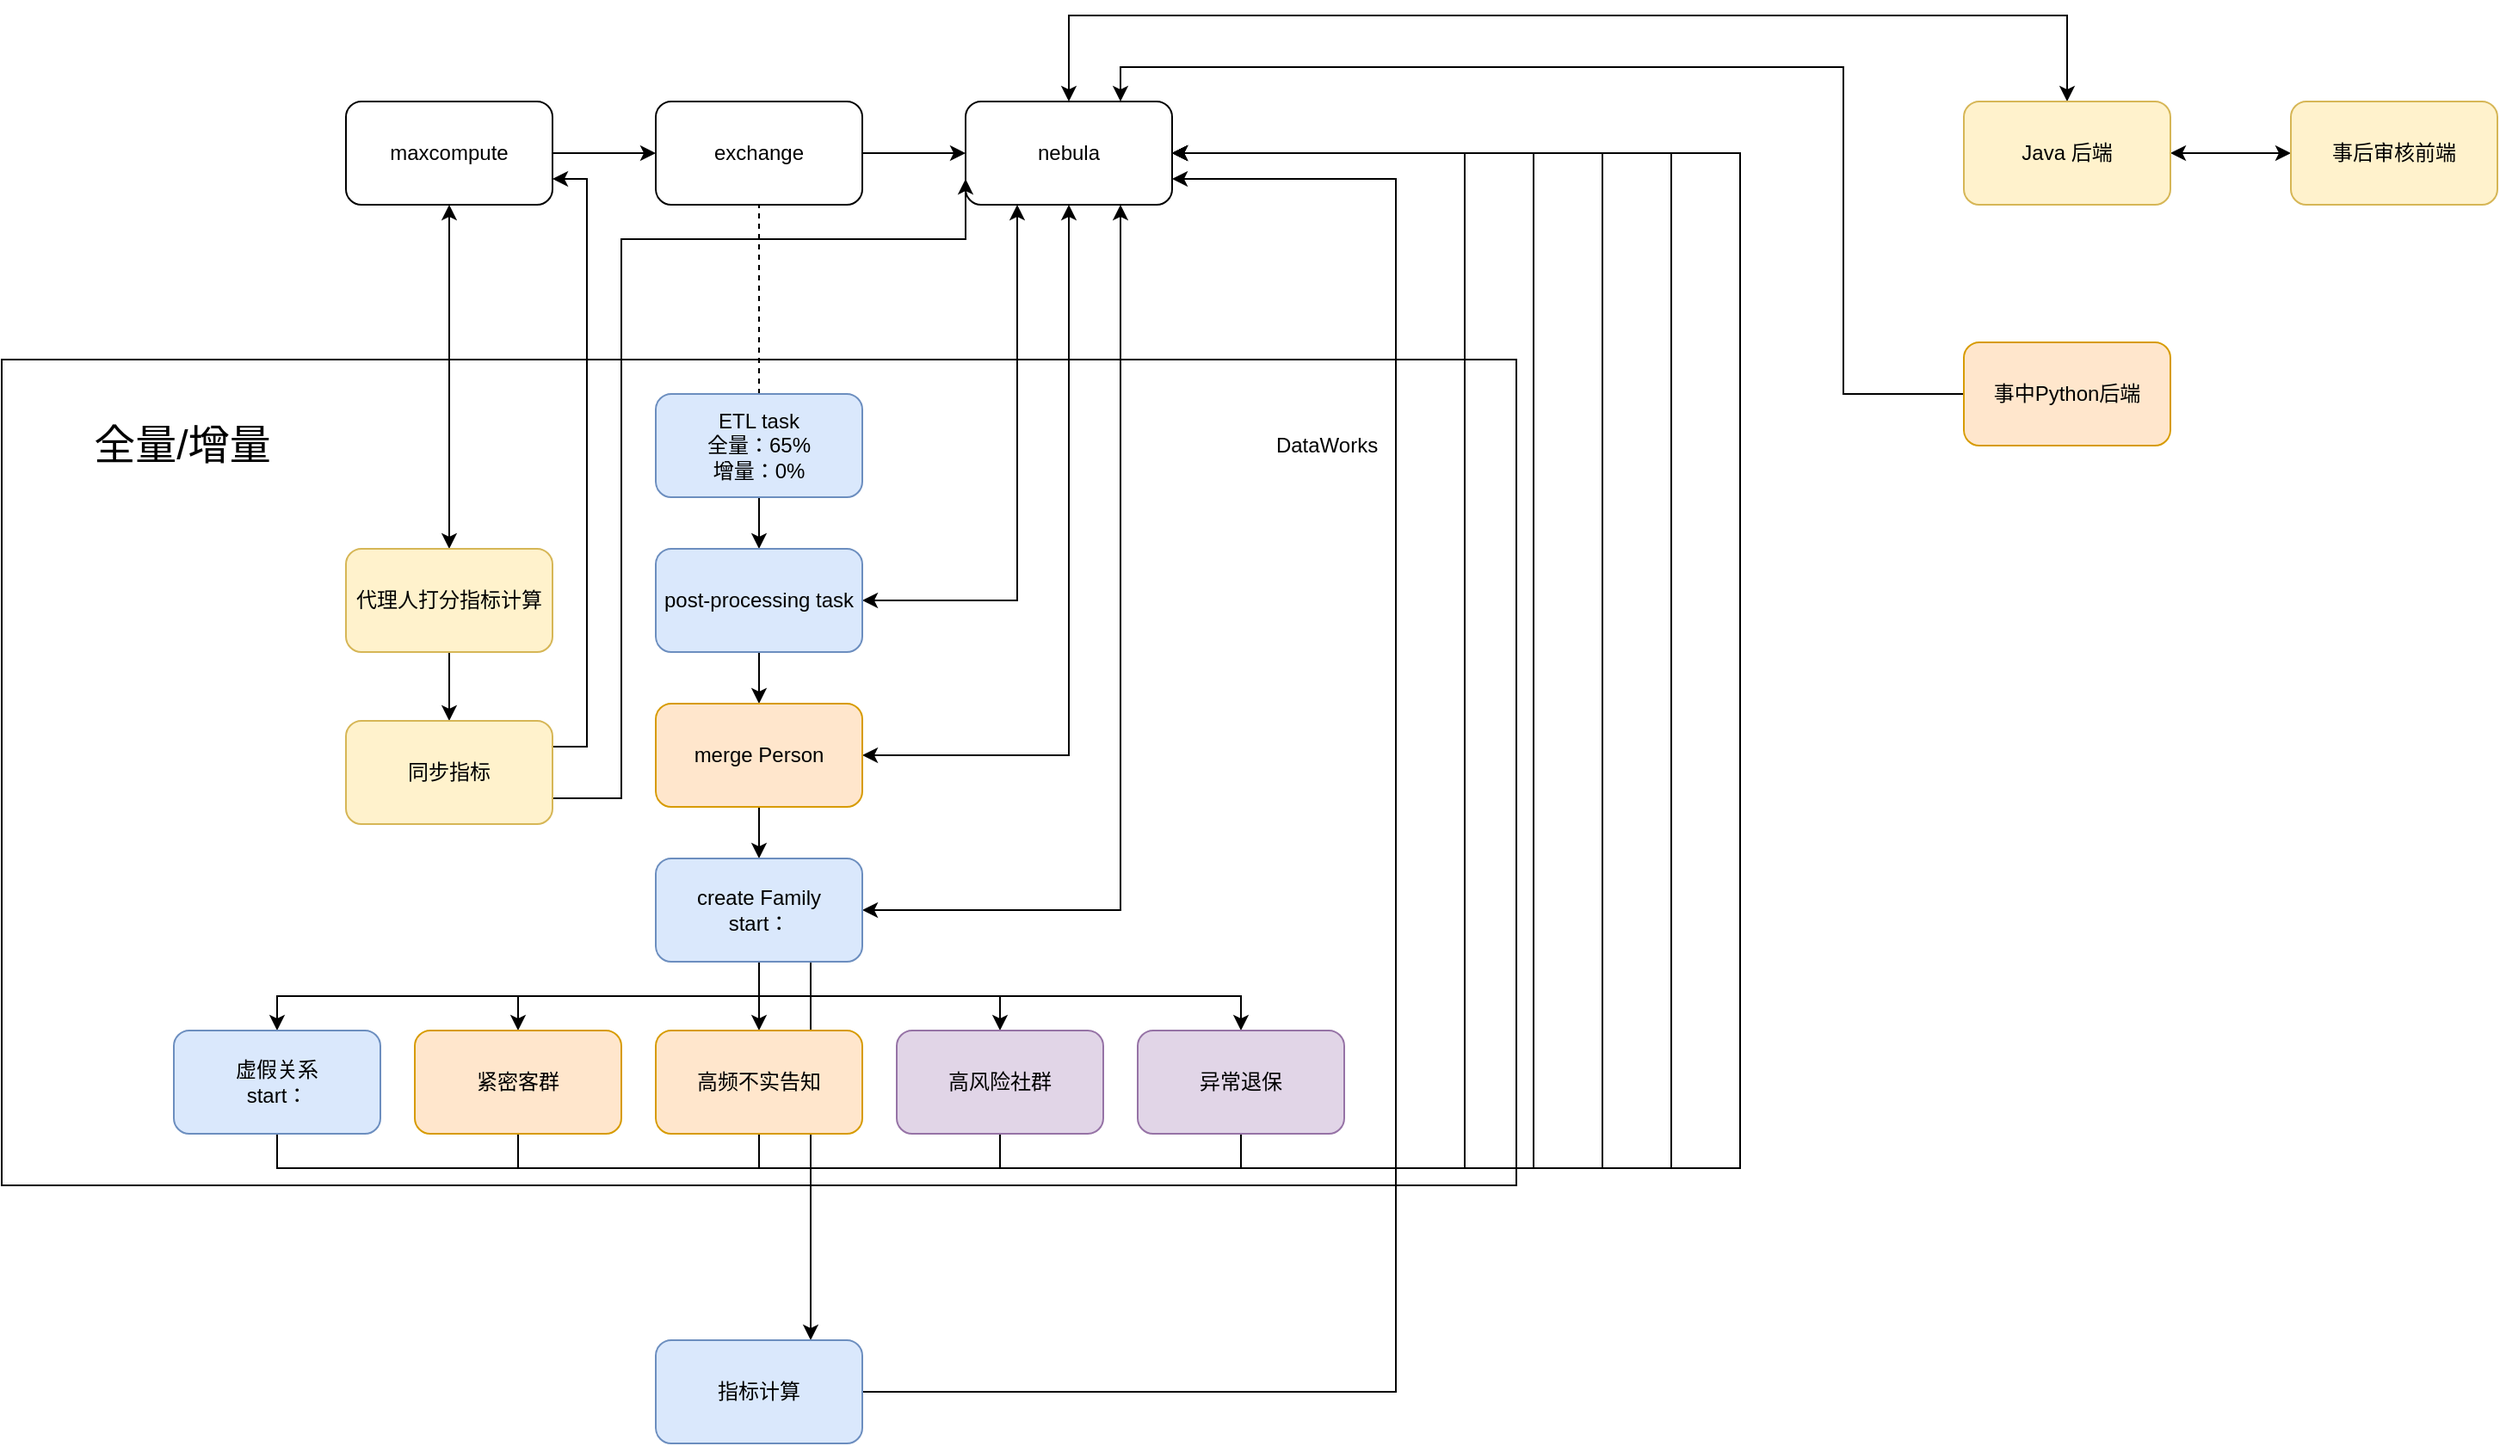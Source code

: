 <mxfile version="22.0.8" type="github" pages="2">
  <diagram name="第 1 页" id="BYEoG6lzsx8tmBMLC_dV">
    <mxGraphModel dx="1993" dy="837" grid="1" gridSize="10" guides="1" tooltips="1" connect="1" arrows="1" fold="1" page="1" pageScale="1" pageWidth="850" pageHeight="1100" math="0" shadow="0">
      <root>
        <mxCell id="0" />
        <mxCell id="1" parent="0" />
        <mxCell id="w5Dn-mw4ixnfrk4QbpLx-6" value="" style="rounded=0;whiteSpace=wrap;html=1;" parent="1" vertex="1">
          <mxGeometry x="-180" y="310" width="880" height="480" as="geometry" />
        </mxCell>
        <mxCell id="ZchWmsmiGkFW74L7gb3o-2" style="edgeStyle=orthogonalEdgeStyle;rounded=0;orthogonalLoop=1;jettySize=auto;html=1;exitX=0.5;exitY=1;exitDx=0;exitDy=0;startArrow=classic;startFill=1;" parent="1" source="w5Dn-mw4ixnfrk4QbpLx-1" target="ZchWmsmiGkFW74L7gb3o-1" edge="1">
          <mxGeometry relative="1" as="geometry" />
        </mxCell>
        <mxCell id="w5Dn-mw4ixnfrk4QbpLx-1" value="maxcompute" style="rounded=1;whiteSpace=wrap;html=1;" parent="1" vertex="1">
          <mxGeometry x="20" y="160" width="120" height="60" as="geometry" />
        </mxCell>
        <mxCell id="w5Dn-mw4ixnfrk4QbpLx-2" value="exchange" style="rounded=1;whiteSpace=wrap;html=1;" parent="1" vertex="1">
          <mxGeometry x="200" y="160" width="120" height="60" as="geometry" />
        </mxCell>
        <mxCell id="w5Dn-mw4ixnfrk4QbpLx-3" value="nebula" style="rounded=1;whiteSpace=wrap;html=1;" parent="1" vertex="1">
          <mxGeometry x="380" y="160" width="120" height="60" as="geometry" />
        </mxCell>
        <mxCell id="w5Dn-mw4ixnfrk4QbpLx-4" value="" style="endArrow=classic;html=1;rounded=0;exitX=1;exitY=0.5;exitDx=0;exitDy=0;entryX=0;entryY=0.5;entryDx=0;entryDy=0;" parent="1" source="w5Dn-mw4ixnfrk4QbpLx-1" target="w5Dn-mw4ixnfrk4QbpLx-2" edge="1">
          <mxGeometry width="50" height="50" relative="1" as="geometry">
            <mxPoint x="400" y="460" as="sourcePoint" />
            <mxPoint x="450" y="410" as="targetPoint" />
          </mxGeometry>
        </mxCell>
        <mxCell id="w5Dn-mw4ixnfrk4QbpLx-5" value="" style="endArrow=classic;html=1;rounded=0;exitX=1;exitY=0.5;exitDx=0;exitDy=0;entryX=0;entryY=0.5;entryDx=0;entryDy=0;" parent="1" source="w5Dn-mw4ixnfrk4QbpLx-2" target="w5Dn-mw4ixnfrk4QbpLx-3" edge="1">
          <mxGeometry width="50" height="50" relative="1" as="geometry">
            <mxPoint x="150" y="200" as="sourcePoint" />
            <mxPoint x="210" y="200" as="targetPoint" />
          </mxGeometry>
        </mxCell>
        <mxCell id="w5Dn-mw4ixnfrk4QbpLx-7" value="DataWorks" style="text;html=1;strokeColor=none;fillColor=none;align=center;verticalAlign=middle;whiteSpace=wrap;rounded=0;" parent="1" vertex="1">
          <mxGeometry x="560" y="345" width="60" height="30" as="geometry" />
        </mxCell>
        <mxCell id="w5Dn-mw4ixnfrk4QbpLx-9" style="edgeStyle=orthogonalEdgeStyle;rounded=0;orthogonalLoop=1;jettySize=auto;html=1;exitX=0.5;exitY=0;exitDx=0;exitDy=0;entryX=0.5;entryY=1;entryDx=0;entryDy=0;dashed=1;endArrow=none;endFill=0;" parent="1" source="w5Dn-mw4ixnfrk4QbpLx-8" target="w5Dn-mw4ixnfrk4QbpLx-2" edge="1">
          <mxGeometry relative="1" as="geometry" />
        </mxCell>
        <mxCell id="w5Dn-mw4ixnfrk4QbpLx-11" style="edgeStyle=orthogonalEdgeStyle;rounded=0;orthogonalLoop=1;jettySize=auto;html=1;exitX=0.5;exitY=1;exitDx=0;exitDy=0;" parent="1" source="w5Dn-mw4ixnfrk4QbpLx-8" target="w5Dn-mw4ixnfrk4QbpLx-10" edge="1">
          <mxGeometry relative="1" as="geometry" />
        </mxCell>
        <mxCell id="w5Dn-mw4ixnfrk4QbpLx-8" value="ETL task&lt;br&gt;全量：65%&lt;br&gt;增量：0%" style="rounded=1;whiteSpace=wrap;html=1;fillColor=#dae8fc;strokeColor=#6c8ebf;" parent="1" vertex="1">
          <mxGeometry x="200" y="330" width="120" height="60" as="geometry" />
        </mxCell>
        <mxCell id="w5Dn-mw4ixnfrk4QbpLx-14" style="edgeStyle=orthogonalEdgeStyle;rounded=0;orthogonalLoop=1;jettySize=auto;html=1;exitX=0.5;exitY=1;exitDx=0;exitDy=0;" parent="1" source="w5Dn-mw4ixnfrk4QbpLx-10" target="w5Dn-mw4ixnfrk4QbpLx-12" edge="1">
          <mxGeometry relative="1" as="geometry" />
        </mxCell>
        <mxCell id="w5Dn-mw4ixnfrk4QbpLx-42" style="edgeStyle=orthogonalEdgeStyle;rounded=0;orthogonalLoop=1;jettySize=auto;html=1;exitX=1;exitY=0.5;exitDx=0;exitDy=0;entryX=0.25;entryY=1;entryDx=0;entryDy=0;startArrow=classic;startFill=1;" parent="1" source="w5Dn-mw4ixnfrk4QbpLx-10" target="w5Dn-mw4ixnfrk4QbpLx-3" edge="1">
          <mxGeometry relative="1" as="geometry" />
        </mxCell>
        <mxCell id="w5Dn-mw4ixnfrk4QbpLx-10" value="post-processing task" style="rounded=1;whiteSpace=wrap;html=1;fillColor=#dae8fc;strokeColor=#6c8ebf;" parent="1" vertex="1">
          <mxGeometry x="200" y="420" width="120" height="60" as="geometry" />
        </mxCell>
        <mxCell id="w5Dn-mw4ixnfrk4QbpLx-15" style="edgeStyle=orthogonalEdgeStyle;rounded=0;orthogonalLoop=1;jettySize=auto;html=1;exitX=0.5;exitY=1;exitDx=0;exitDy=0;" parent="1" source="w5Dn-mw4ixnfrk4QbpLx-12" target="w5Dn-mw4ixnfrk4QbpLx-13" edge="1">
          <mxGeometry relative="1" as="geometry" />
        </mxCell>
        <mxCell id="w5Dn-mw4ixnfrk4QbpLx-28" style="edgeStyle=orthogonalEdgeStyle;rounded=0;orthogonalLoop=1;jettySize=auto;html=1;exitX=1;exitY=0.5;exitDx=0;exitDy=0;entryX=0.5;entryY=1;entryDx=0;entryDy=0;startArrow=classic;startFill=1;" parent="1" source="w5Dn-mw4ixnfrk4QbpLx-12" target="w5Dn-mw4ixnfrk4QbpLx-3" edge="1">
          <mxGeometry relative="1" as="geometry" />
        </mxCell>
        <mxCell id="w5Dn-mw4ixnfrk4QbpLx-12" value="merge Person" style="rounded=1;whiteSpace=wrap;html=1;fillColor=#ffe6cc;strokeColor=#d79b00;" parent="1" vertex="1">
          <mxGeometry x="200" y="510" width="120" height="60" as="geometry" />
        </mxCell>
        <mxCell id="w5Dn-mw4ixnfrk4QbpLx-22" style="edgeStyle=orthogonalEdgeStyle;rounded=0;orthogonalLoop=1;jettySize=auto;html=1;exitX=0.5;exitY=1;exitDx=0;exitDy=0;" parent="1" source="w5Dn-mw4ixnfrk4QbpLx-13" target="w5Dn-mw4ixnfrk4QbpLx-17" edge="1">
          <mxGeometry relative="1" as="geometry" />
        </mxCell>
        <mxCell id="w5Dn-mw4ixnfrk4QbpLx-23" style="edgeStyle=orthogonalEdgeStyle;rounded=0;orthogonalLoop=1;jettySize=auto;html=1;exitX=0.5;exitY=1;exitDx=0;exitDy=0;entryX=0.5;entryY=0;entryDx=0;entryDy=0;" parent="1" source="w5Dn-mw4ixnfrk4QbpLx-13" target="w5Dn-mw4ixnfrk4QbpLx-16" edge="1">
          <mxGeometry relative="1" as="geometry" />
        </mxCell>
        <mxCell id="w5Dn-mw4ixnfrk4QbpLx-24" style="edgeStyle=orthogonalEdgeStyle;rounded=0;orthogonalLoop=1;jettySize=auto;html=1;exitX=0.5;exitY=1;exitDx=0;exitDy=0;" parent="1" source="w5Dn-mw4ixnfrk4QbpLx-13" target="w5Dn-mw4ixnfrk4QbpLx-19" edge="1">
          <mxGeometry relative="1" as="geometry" />
        </mxCell>
        <mxCell id="w5Dn-mw4ixnfrk4QbpLx-25" style="edgeStyle=orthogonalEdgeStyle;rounded=0;orthogonalLoop=1;jettySize=auto;html=1;exitX=0.5;exitY=1;exitDx=0;exitDy=0;entryX=0.5;entryY=0;entryDx=0;entryDy=0;" parent="1" source="w5Dn-mw4ixnfrk4QbpLx-13" target="w5Dn-mw4ixnfrk4QbpLx-18" edge="1">
          <mxGeometry relative="1" as="geometry" />
        </mxCell>
        <mxCell id="w5Dn-mw4ixnfrk4QbpLx-26" style="edgeStyle=orthogonalEdgeStyle;rounded=0;orthogonalLoop=1;jettySize=auto;html=1;exitX=0.5;exitY=1;exitDx=0;exitDy=0;entryX=0.5;entryY=0;entryDx=0;entryDy=0;" parent="1" source="w5Dn-mw4ixnfrk4QbpLx-13" target="w5Dn-mw4ixnfrk4QbpLx-20" edge="1">
          <mxGeometry relative="1" as="geometry" />
        </mxCell>
        <mxCell id="w5Dn-mw4ixnfrk4QbpLx-29" style="edgeStyle=orthogonalEdgeStyle;rounded=0;orthogonalLoop=1;jettySize=auto;html=1;exitX=1;exitY=0.5;exitDx=0;exitDy=0;entryX=0.75;entryY=1;entryDx=0;entryDy=0;startArrow=classic;startFill=1;" parent="1" source="w5Dn-mw4ixnfrk4QbpLx-13" target="w5Dn-mw4ixnfrk4QbpLx-3" edge="1">
          <mxGeometry relative="1" as="geometry" />
        </mxCell>
        <mxCell id="w5Dn-mw4ixnfrk4QbpLx-45" style="edgeStyle=orthogonalEdgeStyle;rounded=0;orthogonalLoop=1;jettySize=auto;html=1;exitX=0.75;exitY=1;exitDx=0;exitDy=0;entryX=0.75;entryY=0;entryDx=0;entryDy=0;" parent="1" source="w5Dn-mw4ixnfrk4QbpLx-13" target="w5Dn-mw4ixnfrk4QbpLx-43" edge="1">
          <mxGeometry relative="1" as="geometry" />
        </mxCell>
        <mxCell id="w5Dn-mw4ixnfrk4QbpLx-13" value="create Family&lt;br&gt;start：" style="rounded=1;whiteSpace=wrap;html=1;fillColor=#dae8fc;strokeColor=#6c8ebf;" parent="1" vertex="1">
          <mxGeometry x="200" y="600" width="120" height="60" as="geometry" />
        </mxCell>
        <mxCell id="w5Dn-mw4ixnfrk4QbpLx-30" style="edgeStyle=orthogonalEdgeStyle;rounded=0;orthogonalLoop=1;jettySize=auto;html=1;exitX=0.5;exitY=1;exitDx=0;exitDy=0;entryX=1;entryY=0.5;entryDx=0;entryDy=0;" parent="1" source="w5Dn-mw4ixnfrk4QbpLx-16" target="w5Dn-mw4ixnfrk4QbpLx-3" edge="1">
          <mxGeometry relative="1" as="geometry">
            <Array as="points">
              <mxPoint x="-20" y="780" />
              <mxPoint x="670" y="780" />
              <mxPoint x="670" y="190" />
            </Array>
          </mxGeometry>
        </mxCell>
        <mxCell id="w5Dn-mw4ixnfrk4QbpLx-16" value="虚假关系&lt;br&gt;start：" style="rounded=1;whiteSpace=wrap;html=1;fillColor=#dae8fc;strokeColor=#6c8ebf;" parent="1" vertex="1">
          <mxGeometry x="-80" y="700" width="120" height="60" as="geometry" />
        </mxCell>
        <mxCell id="w5Dn-mw4ixnfrk4QbpLx-31" style="edgeStyle=orthogonalEdgeStyle;rounded=0;orthogonalLoop=1;jettySize=auto;html=1;exitX=0.5;exitY=1;exitDx=0;exitDy=0;entryX=1;entryY=0.5;entryDx=0;entryDy=0;" parent="1" source="w5Dn-mw4ixnfrk4QbpLx-17" target="w5Dn-mw4ixnfrk4QbpLx-3" edge="1">
          <mxGeometry relative="1" as="geometry">
            <Array as="points">
              <mxPoint x="120" y="780" />
              <mxPoint x="710" y="780" />
              <mxPoint x="710" y="190" />
            </Array>
          </mxGeometry>
        </mxCell>
        <mxCell id="w5Dn-mw4ixnfrk4QbpLx-17" value="紧密客群" style="rounded=1;whiteSpace=wrap;html=1;fillColor=#ffe6cc;strokeColor=#d79b00;" parent="1" vertex="1">
          <mxGeometry x="60" y="700" width="120" height="60" as="geometry" />
        </mxCell>
        <mxCell id="w5Dn-mw4ixnfrk4QbpLx-32" style="edgeStyle=orthogonalEdgeStyle;rounded=0;orthogonalLoop=1;jettySize=auto;html=1;exitX=0.5;exitY=1;exitDx=0;exitDy=0;entryX=1;entryY=0.5;entryDx=0;entryDy=0;" parent="1" source="w5Dn-mw4ixnfrk4QbpLx-18" target="w5Dn-mw4ixnfrk4QbpLx-3" edge="1">
          <mxGeometry relative="1" as="geometry">
            <Array as="points">
              <mxPoint x="260" y="780" />
              <mxPoint x="750" y="780" />
              <mxPoint x="750" y="190" />
            </Array>
          </mxGeometry>
        </mxCell>
        <mxCell id="w5Dn-mw4ixnfrk4QbpLx-18" value="高频不实告知" style="rounded=1;whiteSpace=wrap;html=1;fillColor=#ffe6cc;strokeColor=#d79b00;" parent="1" vertex="1">
          <mxGeometry x="200" y="700" width="120" height="60" as="geometry" />
        </mxCell>
        <mxCell id="w5Dn-mw4ixnfrk4QbpLx-33" style="edgeStyle=orthogonalEdgeStyle;rounded=0;orthogonalLoop=1;jettySize=auto;html=1;exitX=0.5;exitY=1;exitDx=0;exitDy=0;entryX=1;entryY=0.5;entryDx=0;entryDy=0;" parent="1" source="w5Dn-mw4ixnfrk4QbpLx-19" target="w5Dn-mw4ixnfrk4QbpLx-3" edge="1">
          <mxGeometry relative="1" as="geometry">
            <Array as="points">
              <mxPoint x="400" y="780" />
              <mxPoint x="790" y="780" />
              <mxPoint x="790" y="190" />
            </Array>
          </mxGeometry>
        </mxCell>
        <mxCell id="w5Dn-mw4ixnfrk4QbpLx-19" value="高风险社群" style="rounded=1;whiteSpace=wrap;html=1;fillColor=#e1d5e7;strokeColor=#9673a6;" parent="1" vertex="1">
          <mxGeometry x="340" y="700" width="120" height="60" as="geometry" />
        </mxCell>
        <mxCell id="w5Dn-mw4ixnfrk4QbpLx-35" style="edgeStyle=orthogonalEdgeStyle;rounded=0;orthogonalLoop=1;jettySize=auto;html=1;exitX=0.5;exitY=1;exitDx=0;exitDy=0;entryX=1;entryY=0.5;entryDx=0;entryDy=0;" parent="1" source="w5Dn-mw4ixnfrk4QbpLx-20" target="w5Dn-mw4ixnfrk4QbpLx-3" edge="1">
          <mxGeometry relative="1" as="geometry">
            <Array as="points">
              <mxPoint x="540" y="780" />
              <mxPoint x="830" y="780" />
              <mxPoint x="830" y="190" />
            </Array>
          </mxGeometry>
        </mxCell>
        <mxCell id="w5Dn-mw4ixnfrk4QbpLx-20" value="异常退保" style="rounded=1;whiteSpace=wrap;html=1;fillColor=#e1d5e7;strokeColor=#9673a6;" parent="1" vertex="1">
          <mxGeometry x="480" y="700" width="120" height="60" as="geometry" />
        </mxCell>
        <mxCell id="w5Dn-mw4ixnfrk4QbpLx-36" style="edgeStyle=orthogonalEdgeStyle;rounded=0;orthogonalLoop=1;jettySize=auto;html=1;exitX=0.5;exitY=0;exitDx=0;exitDy=0;entryX=0.5;entryY=0;entryDx=0;entryDy=0;startArrow=classic;startFill=1;" parent="1" source="w5Dn-mw4ixnfrk4QbpLx-27" target="w5Dn-mw4ixnfrk4QbpLx-3" edge="1">
          <mxGeometry relative="1" as="geometry">
            <Array as="points">
              <mxPoint x="1020" y="110" />
              <mxPoint x="440" y="110" />
            </Array>
          </mxGeometry>
        </mxCell>
        <mxCell id="w5Dn-mw4ixnfrk4QbpLx-38" style="edgeStyle=orthogonalEdgeStyle;rounded=0;orthogonalLoop=1;jettySize=auto;html=1;exitX=1;exitY=0.5;exitDx=0;exitDy=0;entryX=0;entryY=0.5;entryDx=0;entryDy=0;startArrow=classic;startFill=1;" parent="1" source="w5Dn-mw4ixnfrk4QbpLx-27" target="w5Dn-mw4ixnfrk4QbpLx-37" edge="1">
          <mxGeometry relative="1" as="geometry" />
        </mxCell>
        <mxCell id="w5Dn-mw4ixnfrk4QbpLx-27" value="Java 后端" style="rounded=1;whiteSpace=wrap;html=1;fillColor=#fff2cc;strokeColor=#d6b656;" parent="1" vertex="1">
          <mxGeometry x="960" y="160" width="120" height="60" as="geometry" />
        </mxCell>
        <mxCell id="w5Dn-mw4ixnfrk4QbpLx-37" value="事后审核前端" style="rounded=1;whiteSpace=wrap;html=1;fillColor=#fff2cc;strokeColor=#d6b656;" parent="1" vertex="1">
          <mxGeometry x="1150" y="160" width="120" height="60" as="geometry" />
        </mxCell>
        <mxCell id="w5Dn-mw4ixnfrk4QbpLx-40" style="edgeStyle=orthogonalEdgeStyle;rounded=0;orthogonalLoop=1;jettySize=auto;html=1;exitX=0;exitY=0.5;exitDx=0;exitDy=0;entryX=0.75;entryY=0;entryDx=0;entryDy=0;" parent="1" source="w5Dn-mw4ixnfrk4QbpLx-39" target="w5Dn-mw4ixnfrk4QbpLx-3" edge="1">
          <mxGeometry relative="1" as="geometry">
            <Array as="points">
              <mxPoint x="890" y="330" />
              <mxPoint x="890" y="140" />
              <mxPoint x="470" y="140" />
            </Array>
          </mxGeometry>
        </mxCell>
        <mxCell id="w5Dn-mw4ixnfrk4QbpLx-39" value="事中Python后端" style="rounded=1;whiteSpace=wrap;html=1;fillColor=#ffe6cc;strokeColor=#d79b00;" parent="1" vertex="1">
          <mxGeometry x="960" y="300" width="120" height="60" as="geometry" />
        </mxCell>
        <mxCell id="w5Dn-mw4ixnfrk4QbpLx-41" value="&lt;font style=&quot;font-size: 24px;&quot;&gt;全量/增量&lt;/font&gt;" style="text;html=1;strokeColor=none;fillColor=none;align=center;verticalAlign=middle;whiteSpace=wrap;rounded=0;" parent="1" vertex="1">
          <mxGeometry x="-140" y="345" width="130" height="30" as="geometry" />
        </mxCell>
        <mxCell id="w5Dn-mw4ixnfrk4QbpLx-46" style="edgeStyle=orthogonalEdgeStyle;rounded=0;orthogonalLoop=1;jettySize=auto;html=1;exitX=1;exitY=0.5;exitDx=0;exitDy=0;entryX=1;entryY=0.75;entryDx=0;entryDy=0;" parent="1" source="w5Dn-mw4ixnfrk4QbpLx-43" target="w5Dn-mw4ixnfrk4QbpLx-3" edge="1">
          <mxGeometry relative="1" as="geometry">
            <Array as="points">
              <mxPoint x="630" y="910" />
              <mxPoint x="630" y="205" />
            </Array>
          </mxGeometry>
        </mxCell>
        <mxCell id="w5Dn-mw4ixnfrk4QbpLx-43" value="指标计算" style="rounded=1;whiteSpace=wrap;html=1;fillColor=#dae8fc;strokeColor=#6c8ebf;" parent="1" vertex="1">
          <mxGeometry x="200" y="880" width="120" height="60" as="geometry" />
        </mxCell>
        <mxCell id="ZchWmsmiGkFW74L7gb3o-4" style="edgeStyle=orthogonalEdgeStyle;rounded=0;orthogonalLoop=1;jettySize=auto;html=1;exitX=0.5;exitY=1;exitDx=0;exitDy=0;entryX=0.5;entryY=0;entryDx=0;entryDy=0;" parent="1" source="ZchWmsmiGkFW74L7gb3o-1" target="ZchWmsmiGkFW74L7gb3o-3" edge="1">
          <mxGeometry relative="1" as="geometry" />
        </mxCell>
        <mxCell id="ZchWmsmiGkFW74L7gb3o-1" value="代理人打分指标计算" style="rounded=1;whiteSpace=wrap;html=1;fillColor=#fff2cc;strokeColor=#d6b656;" parent="1" vertex="1">
          <mxGeometry x="20" y="420" width="120" height="60" as="geometry" />
        </mxCell>
        <mxCell id="ZchWmsmiGkFW74L7gb3o-5" style="edgeStyle=orthogonalEdgeStyle;rounded=0;orthogonalLoop=1;jettySize=auto;html=1;exitX=1;exitY=0.25;exitDx=0;exitDy=0;entryX=1;entryY=0.75;entryDx=0;entryDy=0;" parent="1" source="ZchWmsmiGkFW74L7gb3o-3" target="w5Dn-mw4ixnfrk4QbpLx-1" edge="1">
          <mxGeometry relative="1" as="geometry">
            <mxPoint x="170" y="270" as="targetPoint" />
          </mxGeometry>
        </mxCell>
        <mxCell id="ZchWmsmiGkFW74L7gb3o-6" style="edgeStyle=orthogonalEdgeStyle;rounded=0;orthogonalLoop=1;jettySize=auto;html=1;exitX=1;exitY=0.75;exitDx=0;exitDy=0;entryX=0;entryY=0.75;entryDx=0;entryDy=0;" parent="1" source="ZchWmsmiGkFW74L7gb3o-3" target="w5Dn-mw4ixnfrk4QbpLx-3" edge="1">
          <mxGeometry relative="1" as="geometry">
            <Array as="points">
              <mxPoint x="180" y="565" />
              <mxPoint x="180" y="240" />
              <mxPoint x="380" y="240" />
            </Array>
          </mxGeometry>
        </mxCell>
        <mxCell id="ZchWmsmiGkFW74L7gb3o-3" value="同步指标" style="rounded=1;whiteSpace=wrap;html=1;fillColor=#fff2cc;strokeColor=#d6b656;" parent="1" vertex="1">
          <mxGeometry x="20" y="520" width="120" height="60" as="geometry" />
        </mxCell>
      </root>
    </mxGraphModel>
  </diagram>
  <diagram name="架构图" id="AzcFQUfZJG5L94pMPB1G">
    <mxGraphModel dx="1993" dy="837" grid="1" gridSize="10" guides="1" tooltips="1" connect="1" arrows="1" fold="1" page="1" pageScale="1" pageWidth="850" pageHeight="1100" math="0" shadow="0">
      <root>
        <mxCell id="azIPAxCtZ4HrSflALfX4-0" />
        <mxCell id="azIPAxCtZ4HrSflALfX4-1" parent="azIPAxCtZ4HrSflALfX4-0" />
        <mxCell id="MyzMu-y5-S0XSCh5_H41-5" value="ECS" style="rounded=1;whiteSpace=wrap;html=1;" vertex="1" parent="azIPAxCtZ4HrSflALfX4-1">
          <mxGeometry x="740" y="250" width="210" height="60" as="geometry" />
        </mxCell>
        <mxCell id="MyzMu-y5-S0XSCh5_H41-6" value="DataWorks" style="rounded=1;whiteSpace=wrap;html=1;" vertex="1" parent="azIPAxCtZ4HrSflALfX4-1">
          <mxGeometry x="20" y="250" width="670" height="60" as="geometry" />
        </mxCell>
        <mxCell id="azIPAxCtZ4HrSflALfX4-4" value="maxcompute" style="rounded=1;whiteSpace=wrap;html=1;" vertex="1" parent="azIPAxCtZ4HrSflALfX4-1">
          <mxGeometry x="20" y="160" width="120" height="60" as="geometry" />
        </mxCell>
        <mxCell id="azIPAxCtZ4HrSflALfX4-5" value="exchange" style="rounded=1;whiteSpace=wrap;html=1;" vertex="1" parent="azIPAxCtZ4HrSflALfX4-1">
          <mxGeometry x="200" y="160" width="120" height="60" as="geometry" />
        </mxCell>
        <mxCell id="azIPAxCtZ4HrSflALfX4-6" value="nebula" style="rounded=1;whiteSpace=wrap;html=1;" vertex="1" parent="azIPAxCtZ4HrSflALfX4-1">
          <mxGeometry x="380" y="160" width="120" height="60" as="geometry" />
        </mxCell>
        <mxCell id="azIPAxCtZ4HrSflALfX4-7" value="" style="endArrow=classic;html=1;rounded=0;exitX=1;exitY=0.5;exitDx=0;exitDy=0;entryX=0;entryY=0.5;entryDx=0;entryDy=0;" edge="1" parent="azIPAxCtZ4HrSflALfX4-1" source="azIPAxCtZ4HrSflALfX4-4" target="azIPAxCtZ4HrSflALfX4-5">
          <mxGeometry width="50" height="50" relative="1" as="geometry">
            <mxPoint x="400" y="460" as="sourcePoint" />
            <mxPoint x="450" y="410" as="targetPoint" />
          </mxGeometry>
        </mxCell>
        <mxCell id="azIPAxCtZ4HrSflALfX4-8" value="" style="endArrow=classic;html=1;rounded=0;exitX=1;exitY=0.5;exitDx=0;exitDy=0;entryX=0;entryY=0.5;entryDx=0;entryDy=0;" edge="1" parent="azIPAxCtZ4HrSflALfX4-1" source="azIPAxCtZ4HrSflALfX4-5" target="azIPAxCtZ4HrSflALfX4-6">
          <mxGeometry width="50" height="50" relative="1" as="geometry">
            <mxPoint x="150" y="200" as="sourcePoint" />
            <mxPoint x="210" y="200" as="targetPoint" />
          </mxGeometry>
        </mxCell>
        <mxCell id="MyzMu-y5-S0XSCh5_H41-23" style="edgeStyle=orthogonalEdgeStyle;rounded=0;orthogonalLoop=1;jettySize=auto;html=1;exitX=0.5;exitY=0;exitDx=0;exitDy=0;entryX=0.5;entryY=1;entryDx=0;entryDy=0;" edge="1" parent="azIPAxCtZ4HrSflALfX4-1" source="azIPAxCtZ4HrSflALfX4-12" target="MyzMu-y5-S0XSCh5_H41-22">
          <mxGeometry relative="1" as="geometry" />
        </mxCell>
        <mxCell id="azIPAxCtZ4HrSflALfX4-12" value="ETL task&lt;br&gt;全量：65%&lt;br&gt;增量：0%" style="rounded=1;whiteSpace=wrap;html=1;fillColor=#dae8fc;strokeColor=#6c8ebf;" vertex="1" parent="azIPAxCtZ4HrSflALfX4-1">
          <mxGeometry x="200" y="340" width="120" height="60" as="geometry" />
        </mxCell>
        <mxCell id="MyzMu-y5-S0XSCh5_H41-28" style="edgeStyle=orthogonalEdgeStyle;rounded=0;orthogonalLoop=1;jettySize=auto;html=1;exitX=0.5;exitY=0;exitDx=0;exitDy=0;" edge="1" parent="azIPAxCtZ4HrSflALfX4-1" source="azIPAxCtZ4HrSflALfX4-15" target="MyzMu-y5-S0XSCh5_H41-20">
          <mxGeometry relative="1" as="geometry" />
        </mxCell>
        <mxCell id="azIPAxCtZ4HrSflALfX4-15" value="post-processing task" style="rounded=1;whiteSpace=wrap;html=1;fillColor=#dae8fc;strokeColor=#6c8ebf;" vertex="1" parent="azIPAxCtZ4HrSflALfX4-1">
          <mxGeometry x="380" y="340" width="120" height="60" as="geometry" />
        </mxCell>
        <mxCell id="MyzMu-y5-S0XSCh5_H41-27" style="edgeStyle=orthogonalEdgeStyle;rounded=0;orthogonalLoop=1;jettySize=auto;html=1;exitX=0.5;exitY=0;exitDx=0;exitDy=0;entryX=0.5;entryY=1;entryDx=0;entryDy=0;" edge="1" parent="azIPAxCtZ4HrSflALfX4-1" source="azIPAxCtZ4HrSflALfX4-28" target="MyzMu-y5-S0XSCh5_H41-26">
          <mxGeometry relative="1" as="geometry" />
        </mxCell>
        <mxCell id="azIPAxCtZ4HrSflALfX4-28" value="风控跑批计算" style="rounded=1;whiteSpace=wrap;html=1;fillColor=#dae8fc;strokeColor=#6c8ebf;" vertex="1" parent="azIPAxCtZ4HrSflALfX4-1">
          <mxGeometry x="560" y="340" width="120" height="60" as="geometry" />
        </mxCell>
        <mxCell id="MyzMu-y5-S0XSCh5_H41-38" style="edgeStyle=orthogonalEdgeStyle;rounded=0;orthogonalLoop=1;jettySize=auto;html=1;exitX=0.5;exitY=0;exitDx=0;exitDy=0;" edge="1" parent="azIPAxCtZ4HrSflALfX4-1" source="azIPAxCtZ4HrSflALfX4-39" target="MyzMu-y5-S0XSCh5_H41-37">
          <mxGeometry relative="1" as="geometry" />
        </mxCell>
        <mxCell id="azIPAxCtZ4HrSflALfX4-39" value="Java 后端" style="rounded=1;whiteSpace=wrap;html=1;fillColor=#fff2cc;strokeColor=#d6b656;" vertex="1" parent="azIPAxCtZ4HrSflALfX4-1">
          <mxGeometry x="850" y="430" width="120" height="60" as="geometry" />
        </mxCell>
        <mxCell id="MyzMu-y5-S0XSCh5_H41-13" style="edgeStyle=orthogonalEdgeStyle;rounded=0;orthogonalLoop=1;jettySize=auto;html=1;exitX=0.5;exitY=0;exitDx=0;exitDy=0;entryX=0.5;entryY=1;entryDx=0;entryDy=0;startArrow=classic;startFill=1;" edge="1" parent="azIPAxCtZ4HrSflALfX4-1" source="azIPAxCtZ4HrSflALfX4-40" target="azIPAxCtZ4HrSflALfX4-39">
          <mxGeometry relative="1" as="geometry" />
        </mxCell>
        <mxCell id="azIPAxCtZ4HrSflALfX4-40" value="事后审核前端" style="rounded=1;whiteSpace=wrap;html=1;fillColor=#fff2cc;strokeColor=#d6b656;" vertex="1" parent="azIPAxCtZ4HrSflALfX4-1">
          <mxGeometry x="930" y="529" width="120" height="60" as="geometry" />
        </mxCell>
        <mxCell id="MyzMu-y5-S0XSCh5_H41-41" style="edgeStyle=orthogonalEdgeStyle;rounded=0;orthogonalLoop=1;jettySize=auto;html=1;exitX=0.5;exitY=0;exitDx=0;exitDy=0;" edge="1" parent="azIPAxCtZ4HrSflALfX4-1" source="azIPAxCtZ4HrSflALfX4-42" target="MyzMu-y5-S0XSCh5_H41-36">
          <mxGeometry relative="1" as="geometry" />
        </mxCell>
        <mxCell id="azIPAxCtZ4HrSflALfX4-42" value="事中Python后端" style="rounded=1;whiteSpace=wrap;html=1;fillColor=#ffe6cc;strokeColor=#d79b00;" vertex="1" parent="azIPAxCtZ4HrSflALfX4-1">
          <mxGeometry x="710" y="430" width="120" height="60" as="geometry" />
        </mxCell>
        <mxCell id="MyzMu-y5-S0XSCh5_H41-18" style="edgeStyle=orthogonalEdgeStyle;rounded=0;orthogonalLoop=1;jettySize=auto;html=1;exitX=0.5;exitY=0;exitDx=0;exitDy=0;entryX=0.5;entryY=1;entryDx=0;entryDy=0;" edge="1" parent="azIPAxCtZ4HrSflALfX4-1" source="azIPAxCtZ4HrSflALfX4-47" target="MyzMu-y5-S0XSCh5_H41-17">
          <mxGeometry relative="1" as="geometry" />
        </mxCell>
        <mxCell id="azIPAxCtZ4HrSflALfX4-47" value="代理人打分指标计算" style="rounded=1;whiteSpace=wrap;html=1;fillColor=#dae8fc;strokeColor=#6c8ebf;" vertex="1" parent="azIPAxCtZ4HrSflALfX4-1">
          <mxGeometry x="20" y="430" width="120" height="60" as="geometry" />
        </mxCell>
        <mxCell id="MyzMu-y5-S0XSCh5_H41-31" style="edgeStyle=orthogonalEdgeStyle;rounded=0;orthogonalLoop=1;jettySize=auto;html=1;exitX=1;exitY=0.5;exitDx=0;exitDy=0;entryX=0.5;entryY=1;entryDx=0;entryDy=0;" edge="1" parent="azIPAxCtZ4HrSflALfX4-1" source="azIPAxCtZ4HrSflALfX4-50" target="MyzMu-y5-S0XSCh5_H41-30">
          <mxGeometry relative="1" as="geometry" />
        </mxCell>
        <mxCell id="azIPAxCtZ4HrSflALfX4-50" value="同步指标" style="rounded=1;whiteSpace=wrap;html=1;fillColor=#dae8fc;strokeColor=#6c8ebf;" vertex="1" parent="azIPAxCtZ4HrSflALfX4-1">
          <mxGeometry x="200" y="430" width="120" height="60" as="geometry" />
        </mxCell>
        <mxCell id="MyzMu-y5-S0XSCh5_H41-1" style="edgeStyle=orthogonalEdgeStyle;rounded=0;orthogonalLoop=1;jettySize=auto;html=1;exitX=0;exitY=0.5;exitDx=0;exitDy=0;endArrow=classic;endFill=1;startArrow=classic;startFill=1;" edge="1" parent="azIPAxCtZ4HrSflALfX4-1" source="MyzMu-y5-S0XSCh5_H41-0" target="azIPAxCtZ4HrSflALfX4-6">
          <mxGeometry relative="1" as="geometry" />
        </mxCell>
        <mxCell id="MyzMu-y5-S0XSCh5_H41-35" style="edgeStyle=orthogonalEdgeStyle;rounded=0;orthogonalLoop=1;jettySize=auto;html=1;exitX=0.5;exitY=0;exitDx=0;exitDy=0;entryX=0.5;entryY=0;entryDx=0;entryDy=0;" edge="1" parent="azIPAxCtZ4HrSflALfX4-1" source="MyzMu-y5-S0XSCh5_H41-0" target="azIPAxCtZ4HrSflALfX4-4">
          <mxGeometry relative="1" as="geometry">
            <Array as="points">
              <mxPoint x="630" y="110" />
              <mxPoint x="80" y="110" />
            </Array>
          </mxGeometry>
        </mxCell>
        <mxCell id="MyzMu-y5-S0XSCh5_H41-0" value="DLC" style="rounded=1;whiteSpace=wrap;html=1;" vertex="1" parent="azIPAxCtZ4HrSflALfX4-1">
          <mxGeometry x="570" y="160" width="120" height="60" as="geometry" />
        </mxCell>
        <mxCell id="MyzMu-y5-S0XSCh5_H41-10" value="" style="endArrow=none;html=1;rounded=0;" edge="1" parent="azIPAxCtZ4HrSflALfX4-1">
          <mxGeometry width="50" height="50" relative="1" as="geometry">
            <mxPoint x="20" y="330" as="sourcePoint" />
            <mxPoint x="970" y="330" as="targetPoint" />
          </mxGeometry>
        </mxCell>
        <mxCell id="MyzMu-y5-S0XSCh5_H41-12" style="edgeStyle=orthogonalEdgeStyle;rounded=0;orthogonalLoop=1;jettySize=auto;html=1;exitX=0.5;exitY=0;exitDx=0;exitDy=0;entryX=0.5;entryY=1;entryDx=0;entryDy=0;startArrow=classic;startFill=1;" edge="1" parent="azIPAxCtZ4HrSflALfX4-1" source="MyzMu-y5-S0XSCh5_H41-11" target="azIPAxCtZ4HrSflALfX4-39">
          <mxGeometry relative="1" as="geometry" />
        </mxCell>
        <mxCell id="MyzMu-y5-S0XSCh5_H41-11" value="事中审核前端" style="rounded=1;whiteSpace=wrap;html=1;fillColor=#fff2cc;strokeColor=#d6b656;" vertex="1" parent="azIPAxCtZ4HrSflALfX4-1">
          <mxGeometry x="770" y="529" width="120" height="60" as="geometry" />
        </mxCell>
        <mxCell id="MyzMu-y5-S0XSCh5_H41-15" value="业务模块" style="text;html=1;strokeColor=none;fillColor=none;align=center;verticalAlign=middle;whiteSpace=wrap;rounded=0;" vertex="1" parent="azIPAxCtZ4HrSflALfX4-1">
          <mxGeometry x="-80" y="390" width="60" height="30" as="geometry" />
        </mxCell>
        <mxCell id="MyzMu-y5-S0XSCh5_H41-16" value="资源模块" style="text;html=1;strokeColor=none;fillColor=none;align=center;verticalAlign=middle;whiteSpace=wrap;rounded=0;" vertex="1" parent="azIPAxCtZ4HrSflALfX4-1">
          <mxGeometry x="-80" y="220" width="60" height="30" as="geometry" />
        </mxCell>
        <mxCell id="MyzMu-y5-S0XSCh5_H41-19" style="edgeStyle=orthogonalEdgeStyle;rounded=0;orthogonalLoop=1;jettySize=auto;html=1;exitX=0.5;exitY=0;exitDx=0;exitDy=0;entryX=0.5;entryY=1;entryDx=0;entryDy=0;" edge="1" parent="azIPAxCtZ4HrSflALfX4-1" source="MyzMu-y5-S0XSCh5_H41-17" target="azIPAxCtZ4HrSflALfX4-4">
          <mxGeometry relative="1" as="geometry" />
        </mxCell>
        <mxCell id="MyzMu-y5-S0XSCh5_H41-17" value="" style="ellipse;whiteSpace=wrap;html=1;aspect=fixed;" vertex="1" parent="azIPAxCtZ4HrSflALfX4-1">
          <mxGeometry x="62.5" y="262.5" width="35" height="35" as="geometry" />
        </mxCell>
        <mxCell id="MyzMu-y5-S0XSCh5_H41-32" style="edgeStyle=orthogonalEdgeStyle;rounded=0;orthogonalLoop=1;jettySize=auto;html=1;exitX=0.5;exitY=0;exitDx=0;exitDy=0;" edge="1" parent="azIPAxCtZ4HrSflALfX4-1" source="MyzMu-y5-S0XSCh5_H41-20" target="MyzMu-y5-S0XSCh5_H41-0">
          <mxGeometry relative="1" as="geometry" />
        </mxCell>
        <mxCell id="MyzMu-y5-S0XSCh5_H41-20" value="" style="ellipse;whiteSpace=wrap;html=1;aspect=fixed;" vertex="1" parent="azIPAxCtZ4HrSflALfX4-1">
          <mxGeometry x="422.5" y="262.5" width="35" height="35" as="geometry" />
        </mxCell>
        <mxCell id="MyzMu-y5-S0XSCh5_H41-24" style="edgeStyle=orthogonalEdgeStyle;rounded=0;orthogonalLoop=1;jettySize=auto;html=1;exitX=0.5;exitY=0;exitDx=0;exitDy=0;entryX=0.5;entryY=1;entryDx=0;entryDy=0;" edge="1" parent="azIPAxCtZ4HrSflALfX4-1" source="MyzMu-y5-S0XSCh5_H41-22" target="azIPAxCtZ4HrSflALfX4-5">
          <mxGeometry relative="1" as="geometry" />
        </mxCell>
        <mxCell id="MyzMu-y5-S0XSCh5_H41-22" value="" style="ellipse;whiteSpace=wrap;html=1;aspect=fixed;" vertex="1" parent="azIPAxCtZ4HrSflALfX4-1">
          <mxGeometry x="242.5" y="262.5" width="35" height="35" as="geometry" />
        </mxCell>
        <mxCell id="MyzMu-y5-S0XSCh5_H41-34" style="edgeStyle=orthogonalEdgeStyle;rounded=0;orthogonalLoop=1;jettySize=auto;html=1;exitX=0.5;exitY=0;exitDx=0;exitDy=0;" edge="1" parent="azIPAxCtZ4HrSflALfX4-1" source="MyzMu-y5-S0XSCh5_H41-26" target="MyzMu-y5-S0XSCh5_H41-0">
          <mxGeometry relative="1" as="geometry" />
        </mxCell>
        <mxCell id="MyzMu-y5-S0XSCh5_H41-26" value="" style="ellipse;whiteSpace=wrap;html=1;aspect=fixed;" vertex="1" parent="azIPAxCtZ4HrSflALfX4-1">
          <mxGeometry x="602.5" y="262.5" width="35" height="35" as="geometry" />
        </mxCell>
        <mxCell id="MyzMu-y5-S0XSCh5_H41-33" style="edgeStyle=orthogonalEdgeStyle;rounded=0;orthogonalLoop=1;jettySize=auto;html=1;exitX=0.5;exitY=0;exitDx=0;exitDy=0;entryX=0.5;entryY=1;entryDx=0;entryDy=0;" edge="1" parent="azIPAxCtZ4HrSflALfX4-1" source="MyzMu-y5-S0XSCh5_H41-30" target="MyzMu-y5-S0XSCh5_H41-0">
          <mxGeometry relative="1" as="geometry" />
        </mxCell>
        <mxCell id="MyzMu-y5-S0XSCh5_H41-30" value="" style="ellipse;whiteSpace=wrap;html=1;aspect=fixed;" vertex="1" parent="azIPAxCtZ4HrSflALfX4-1">
          <mxGeometry x="510" y="262.5" width="35" height="35" as="geometry" />
        </mxCell>
        <mxCell id="MyzMu-y5-S0XSCh5_H41-42" style="edgeStyle=orthogonalEdgeStyle;rounded=0;orthogonalLoop=1;jettySize=auto;html=1;exitX=0.5;exitY=0;exitDx=0;exitDy=0;entryX=0.75;entryY=0;entryDx=0;entryDy=0;" edge="1" parent="azIPAxCtZ4HrSflALfX4-1" source="MyzMu-y5-S0XSCh5_H41-36" target="azIPAxCtZ4HrSflALfX4-6">
          <mxGeometry relative="1" as="geometry" />
        </mxCell>
        <mxCell id="MyzMu-y5-S0XSCh5_H41-36" value="" style="ellipse;whiteSpace=wrap;html=1;aspect=fixed;" vertex="1" parent="azIPAxCtZ4HrSflALfX4-1">
          <mxGeometry x="770" y="262.5" width="35" height="35" as="geometry" />
        </mxCell>
        <mxCell id="MyzMu-y5-S0XSCh5_H41-39" style="edgeStyle=orthogonalEdgeStyle;rounded=0;orthogonalLoop=1;jettySize=auto;html=1;exitX=0.5;exitY=0;exitDx=0;exitDy=0;entryX=0.5;entryY=0;entryDx=0;entryDy=0;" edge="1" parent="azIPAxCtZ4HrSflALfX4-1" source="MyzMu-y5-S0XSCh5_H41-37" target="azIPAxCtZ4HrSflALfX4-6">
          <mxGeometry relative="1" as="geometry">
            <Array as="points">
              <mxPoint x="910" y="60" />
              <mxPoint x="440" y="60" />
            </Array>
          </mxGeometry>
        </mxCell>
        <mxCell id="MyzMu-y5-S0XSCh5_H41-40" style="edgeStyle=orthogonalEdgeStyle;rounded=0;orthogonalLoop=1;jettySize=auto;html=1;exitX=0.5;exitY=0;exitDx=0;exitDy=0;entryX=0.75;entryY=0;entryDx=0;entryDy=0;" edge="1" parent="azIPAxCtZ4HrSflALfX4-1" source="MyzMu-y5-S0XSCh5_H41-37" target="azIPAxCtZ4HrSflALfX4-4">
          <mxGeometry relative="1" as="geometry">
            <Array as="points">
              <mxPoint x="910" y="60" />
              <mxPoint x="110" y="60" />
            </Array>
          </mxGeometry>
        </mxCell>
        <mxCell id="MyzMu-y5-S0XSCh5_H41-37" value="" style="ellipse;whiteSpace=wrap;html=1;aspect=fixed;" vertex="1" parent="azIPAxCtZ4HrSflALfX4-1">
          <mxGeometry x="892.5" y="262.5" width="35" height="35" as="geometry" />
        </mxCell>
      </root>
    </mxGraphModel>
  </diagram>
</mxfile>

